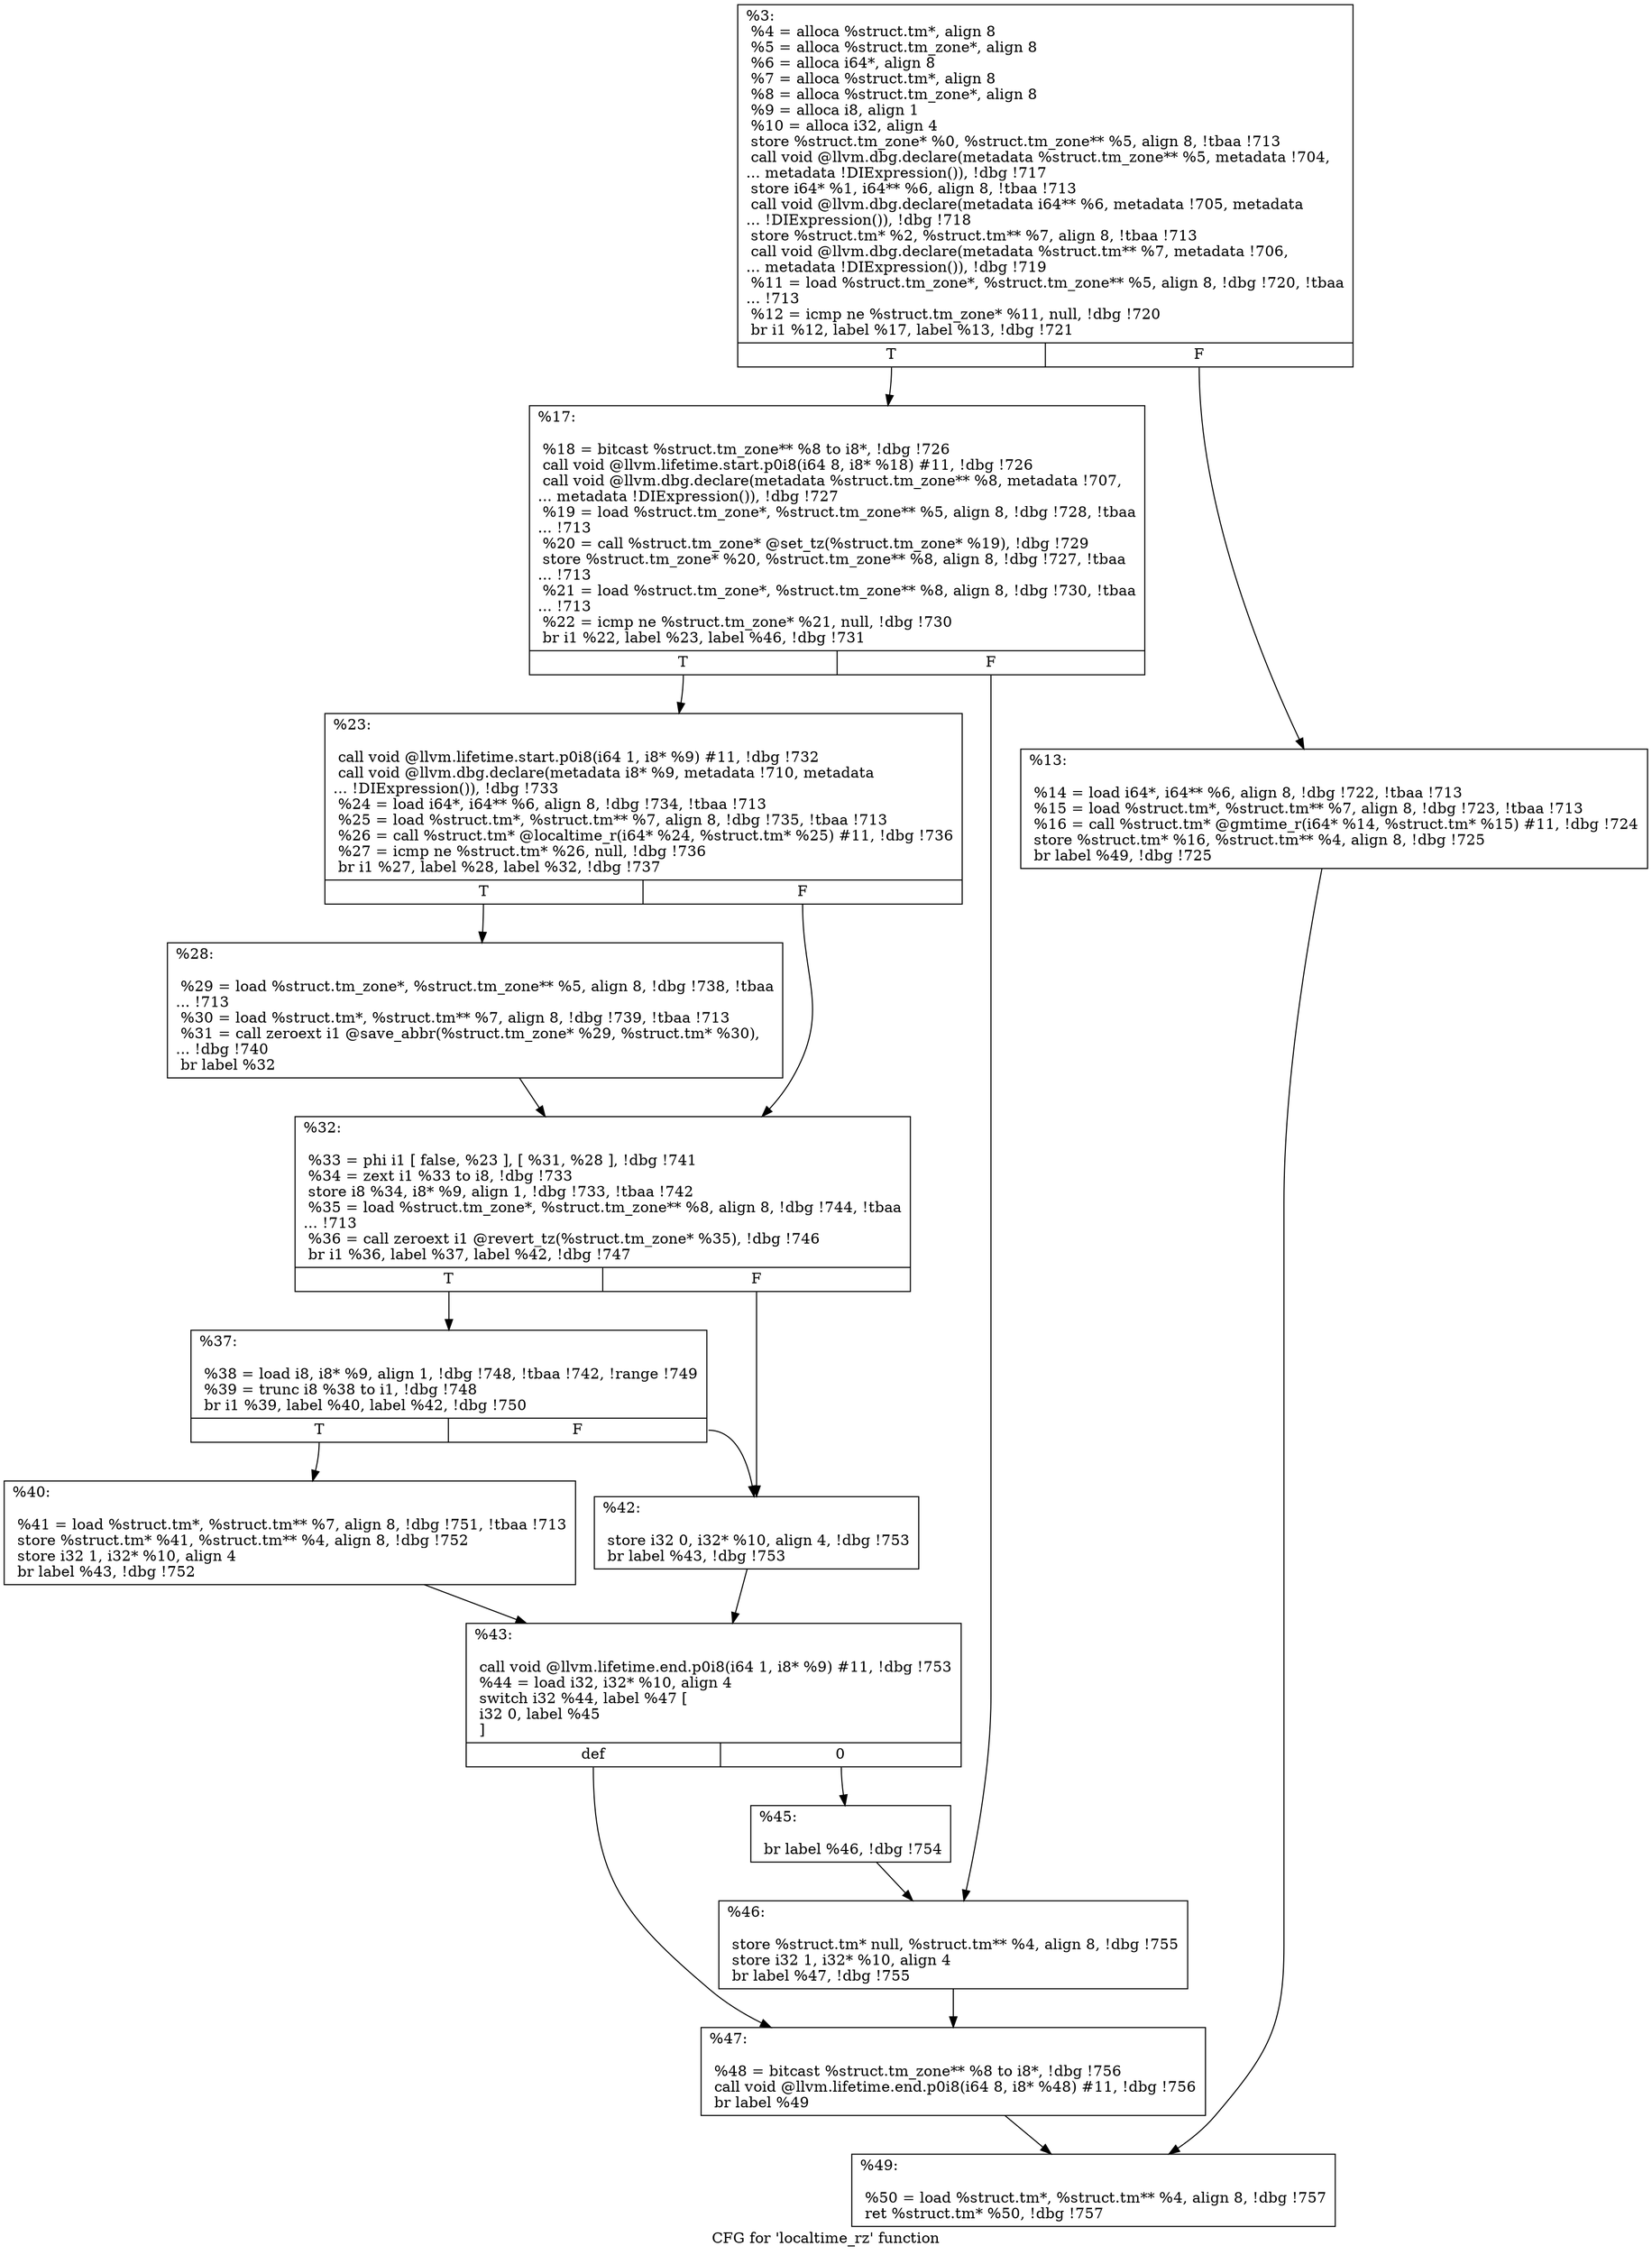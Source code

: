 digraph "CFG for 'localtime_rz' function" {
	label="CFG for 'localtime_rz' function";

	Node0x2242540 [shape=record,label="{%3:\l  %4 = alloca %struct.tm*, align 8\l  %5 = alloca %struct.tm_zone*, align 8\l  %6 = alloca i64*, align 8\l  %7 = alloca %struct.tm*, align 8\l  %8 = alloca %struct.tm_zone*, align 8\l  %9 = alloca i8, align 1\l  %10 = alloca i32, align 4\l  store %struct.tm_zone* %0, %struct.tm_zone** %5, align 8, !tbaa !713\l  call void @llvm.dbg.declare(metadata %struct.tm_zone** %5, metadata !704,\l... metadata !DIExpression()), !dbg !717\l  store i64* %1, i64** %6, align 8, !tbaa !713\l  call void @llvm.dbg.declare(metadata i64** %6, metadata !705, metadata\l... !DIExpression()), !dbg !718\l  store %struct.tm* %2, %struct.tm** %7, align 8, !tbaa !713\l  call void @llvm.dbg.declare(metadata %struct.tm** %7, metadata !706,\l... metadata !DIExpression()), !dbg !719\l  %11 = load %struct.tm_zone*, %struct.tm_zone** %5, align 8, !dbg !720, !tbaa\l... !713\l  %12 = icmp ne %struct.tm_zone* %11, null, !dbg !720\l  br i1 %12, label %17, label %13, !dbg !721\l|{<s0>T|<s1>F}}"];
	Node0x2242540:s0 -> Node0x22ae350;
	Node0x2242540:s1 -> Node0x22ae300;
	Node0x22ae300 [shape=record,label="{%13:\l\l  %14 = load i64*, i64** %6, align 8, !dbg !722, !tbaa !713\l  %15 = load %struct.tm*, %struct.tm** %7, align 8, !dbg !723, !tbaa !713\l  %16 = call %struct.tm* @gmtime_r(i64* %14, %struct.tm* %15) #11, !dbg !724\l  store %struct.tm* %16, %struct.tm** %4, align 8, !dbg !725\l  br label %49, !dbg !725\l}"];
	Node0x22ae300 -> Node0x22ae6c0;
	Node0x22ae350 [shape=record,label="{%17:\l\l  %18 = bitcast %struct.tm_zone** %8 to i8*, !dbg !726\l  call void @llvm.lifetime.start.p0i8(i64 8, i8* %18) #11, !dbg !726\l  call void @llvm.dbg.declare(metadata %struct.tm_zone** %8, metadata !707,\l... metadata !DIExpression()), !dbg !727\l  %19 = load %struct.tm_zone*, %struct.tm_zone** %5, align 8, !dbg !728, !tbaa\l... !713\l  %20 = call %struct.tm_zone* @set_tz(%struct.tm_zone* %19), !dbg !729\l  store %struct.tm_zone* %20, %struct.tm_zone** %8, align 8, !dbg !727, !tbaa\l... !713\l  %21 = load %struct.tm_zone*, %struct.tm_zone** %8, align 8, !dbg !730, !tbaa\l... !713\l  %22 = icmp ne %struct.tm_zone* %21, null, !dbg !730\l  br i1 %22, label %23, label %46, !dbg !731\l|{<s0>T|<s1>F}}"];
	Node0x22ae350:s0 -> Node0x22ae3a0;
	Node0x22ae350:s1 -> Node0x22ae620;
	Node0x22ae3a0 [shape=record,label="{%23:\l\l  call void @llvm.lifetime.start.p0i8(i64 1, i8* %9) #11, !dbg !732\l  call void @llvm.dbg.declare(metadata i8* %9, metadata !710, metadata\l... !DIExpression()), !dbg !733\l  %24 = load i64*, i64** %6, align 8, !dbg !734, !tbaa !713\l  %25 = load %struct.tm*, %struct.tm** %7, align 8, !dbg !735, !tbaa !713\l  %26 = call %struct.tm* @localtime_r(i64* %24, %struct.tm* %25) #11, !dbg !736\l  %27 = icmp ne %struct.tm* %26, null, !dbg !736\l  br i1 %27, label %28, label %32, !dbg !737\l|{<s0>T|<s1>F}}"];
	Node0x22ae3a0:s0 -> Node0x22ae3f0;
	Node0x22ae3a0:s1 -> Node0x22ae440;
	Node0x22ae3f0 [shape=record,label="{%28:\l\l  %29 = load %struct.tm_zone*, %struct.tm_zone** %5, align 8, !dbg !738, !tbaa\l... !713\l  %30 = load %struct.tm*, %struct.tm** %7, align 8, !dbg !739, !tbaa !713\l  %31 = call zeroext i1 @save_abbr(%struct.tm_zone* %29, %struct.tm* %30),\l... !dbg !740\l  br label %32\l}"];
	Node0x22ae3f0 -> Node0x22ae440;
	Node0x22ae440 [shape=record,label="{%32:\l\l  %33 = phi i1 [ false, %23 ], [ %31, %28 ], !dbg !741\l  %34 = zext i1 %33 to i8, !dbg !733\l  store i8 %34, i8* %9, align 1, !dbg !733, !tbaa !742\l  %35 = load %struct.tm_zone*, %struct.tm_zone** %8, align 8, !dbg !744, !tbaa\l... !713\l  %36 = call zeroext i1 @revert_tz(%struct.tm_zone* %35), !dbg !746\l  br i1 %36, label %37, label %42, !dbg !747\l|{<s0>T|<s1>F}}"];
	Node0x22ae440:s0 -> Node0x22ae490;
	Node0x22ae440:s1 -> Node0x22ae530;
	Node0x22ae490 [shape=record,label="{%37:\l\l  %38 = load i8, i8* %9, align 1, !dbg !748, !tbaa !742, !range !749\l  %39 = trunc i8 %38 to i1, !dbg !748\l  br i1 %39, label %40, label %42, !dbg !750\l|{<s0>T|<s1>F}}"];
	Node0x22ae490:s0 -> Node0x22ae4e0;
	Node0x22ae490:s1 -> Node0x22ae530;
	Node0x22ae4e0 [shape=record,label="{%40:\l\l  %41 = load %struct.tm*, %struct.tm** %7, align 8, !dbg !751, !tbaa !713\l  store %struct.tm* %41, %struct.tm** %4, align 8, !dbg !752\l  store i32 1, i32* %10, align 4\l  br label %43, !dbg !752\l}"];
	Node0x22ae4e0 -> Node0x22ae580;
	Node0x22ae530 [shape=record,label="{%42:\l\l  store i32 0, i32* %10, align 4, !dbg !753\l  br label %43, !dbg !753\l}"];
	Node0x22ae530 -> Node0x22ae580;
	Node0x22ae580 [shape=record,label="{%43:\l\l  call void @llvm.lifetime.end.p0i8(i64 1, i8* %9) #11, !dbg !753\l  %44 = load i32, i32* %10, align 4\l  switch i32 %44, label %47 [\l    i32 0, label %45\l  ]\l|{<s0>def|<s1>0}}"];
	Node0x22ae580:s0 -> Node0x22ae670;
	Node0x22ae580:s1 -> Node0x22ae5d0;
	Node0x22ae5d0 [shape=record,label="{%45:\l\l  br label %46, !dbg !754\l}"];
	Node0x22ae5d0 -> Node0x22ae620;
	Node0x22ae620 [shape=record,label="{%46:\l\l  store %struct.tm* null, %struct.tm** %4, align 8, !dbg !755\l  store i32 1, i32* %10, align 4\l  br label %47, !dbg !755\l}"];
	Node0x22ae620 -> Node0x22ae670;
	Node0x22ae670 [shape=record,label="{%47:\l\l  %48 = bitcast %struct.tm_zone** %8 to i8*, !dbg !756\l  call void @llvm.lifetime.end.p0i8(i64 8, i8* %48) #11, !dbg !756\l  br label %49\l}"];
	Node0x22ae670 -> Node0x22ae6c0;
	Node0x22ae6c0 [shape=record,label="{%49:\l\l  %50 = load %struct.tm*, %struct.tm** %4, align 8, !dbg !757\l  ret %struct.tm* %50, !dbg !757\l}"];
}
